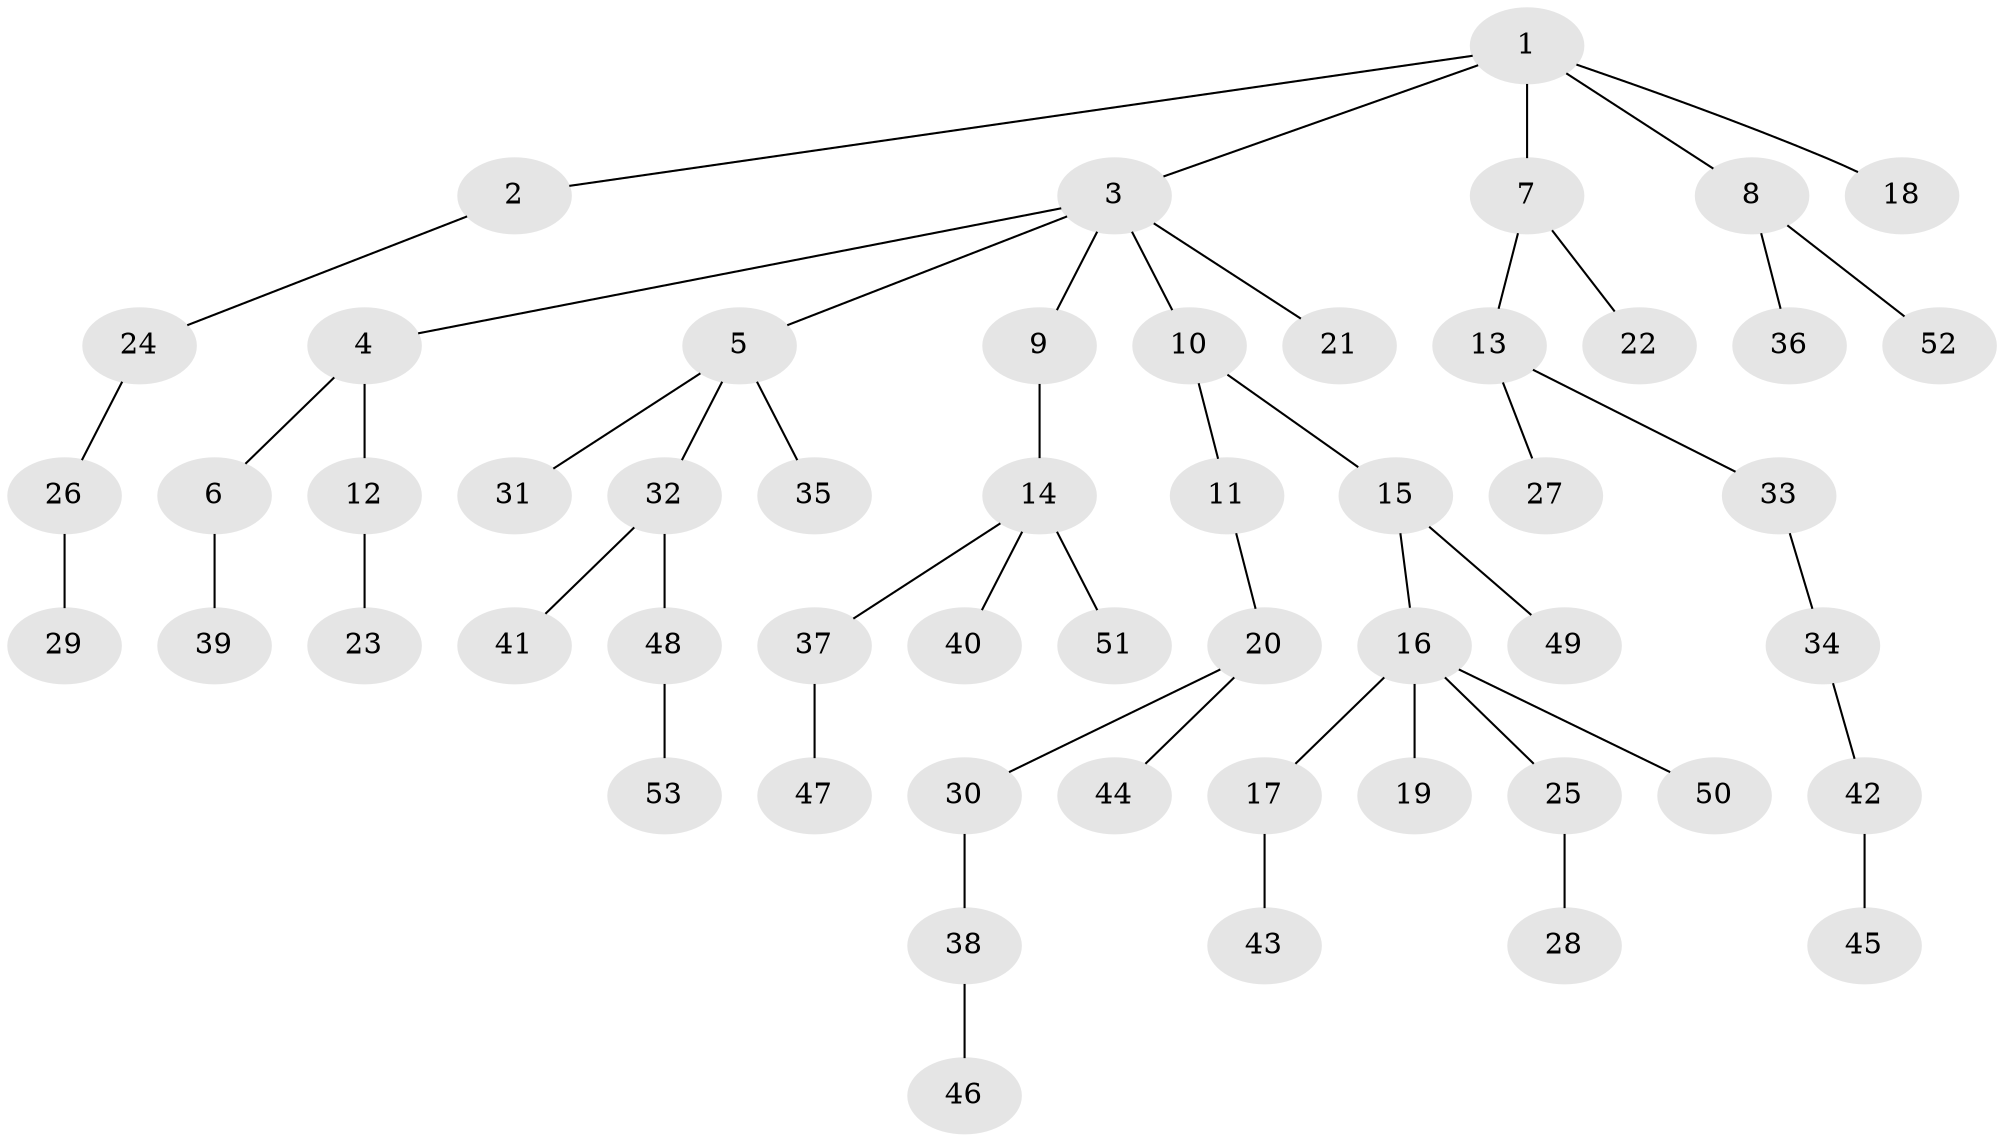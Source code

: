 // coarse degree distribution, {4: 0.05555555555555555, 5: 0.05555555555555555, 2: 0.2777777777777778, 1: 0.5, 3: 0.1111111111111111}
// Generated by graph-tools (version 1.1) at 2025/37/03/04/25 23:37:30]
// undirected, 53 vertices, 52 edges
graph export_dot {
  node [color=gray90,style=filled];
  1;
  2;
  3;
  4;
  5;
  6;
  7;
  8;
  9;
  10;
  11;
  12;
  13;
  14;
  15;
  16;
  17;
  18;
  19;
  20;
  21;
  22;
  23;
  24;
  25;
  26;
  27;
  28;
  29;
  30;
  31;
  32;
  33;
  34;
  35;
  36;
  37;
  38;
  39;
  40;
  41;
  42;
  43;
  44;
  45;
  46;
  47;
  48;
  49;
  50;
  51;
  52;
  53;
  1 -- 2;
  1 -- 3;
  1 -- 7;
  1 -- 8;
  1 -- 18;
  2 -- 24;
  3 -- 4;
  3 -- 5;
  3 -- 9;
  3 -- 10;
  3 -- 21;
  4 -- 6;
  4 -- 12;
  5 -- 31;
  5 -- 32;
  5 -- 35;
  6 -- 39;
  7 -- 13;
  7 -- 22;
  8 -- 36;
  8 -- 52;
  9 -- 14;
  10 -- 11;
  10 -- 15;
  11 -- 20;
  12 -- 23;
  13 -- 27;
  13 -- 33;
  14 -- 37;
  14 -- 40;
  14 -- 51;
  15 -- 16;
  15 -- 49;
  16 -- 17;
  16 -- 19;
  16 -- 25;
  16 -- 50;
  17 -- 43;
  20 -- 30;
  20 -- 44;
  24 -- 26;
  25 -- 28;
  26 -- 29;
  30 -- 38;
  32 -- 41;
  32 -- 48;
  33 -- 34;
  34 -- 42;
  37 -- 47;
  38 -- 46;
  42 -- 45;
  48 -- 53;
}
